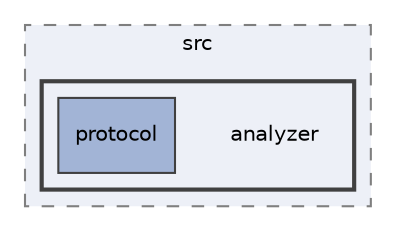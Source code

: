 digraph "/Users/jlu/zeek/src/analyzer"
{
 // LATEX_PDF_SIZE
  edge [fontname="Helvetica",fontsize="10",labelfontname="Helvetica",labelfontsize="10"];
  node [fontname="Helvetica",fontsize="10",shape=record];
  compound=true
  subgraph clusterdir_ad5ef0d7ac29eb47ccb661b82fa60e73 {
    graph [ bgcolor="#edf0f7", pencolor="grey50", style="filled,dashed,", label="src", fontname="Helvetica", fontsize="10", URL="dir_ad5ef0d7ac29eb47ccb661b82fa60e73.html"]
  subgraph clusterdir_b574215abef37fb2fa3aede9ce3446fc {
    graph [ bgcolor="#edf0f7", pencolor="grey25", style="filled,bold,", label="", fontname="Helvetica", fontsize="10", URL="dir_b574215abef37fb2fa3aede9ce3446fc.html"]
    dir_b574215abef37fb2fa3aede9ce3446fc [shape=plaintext, label="analyzer"];
  dir_5b88579d87e8de5dcee2ef4958d0594c [shape=box, label="protocol", style="filled,", fillcolor="#a2b4d6", color="grey25", URL="dir_5b88579d87e8de5dcee2ef4958d0594c.html"];
  }
  }
}
